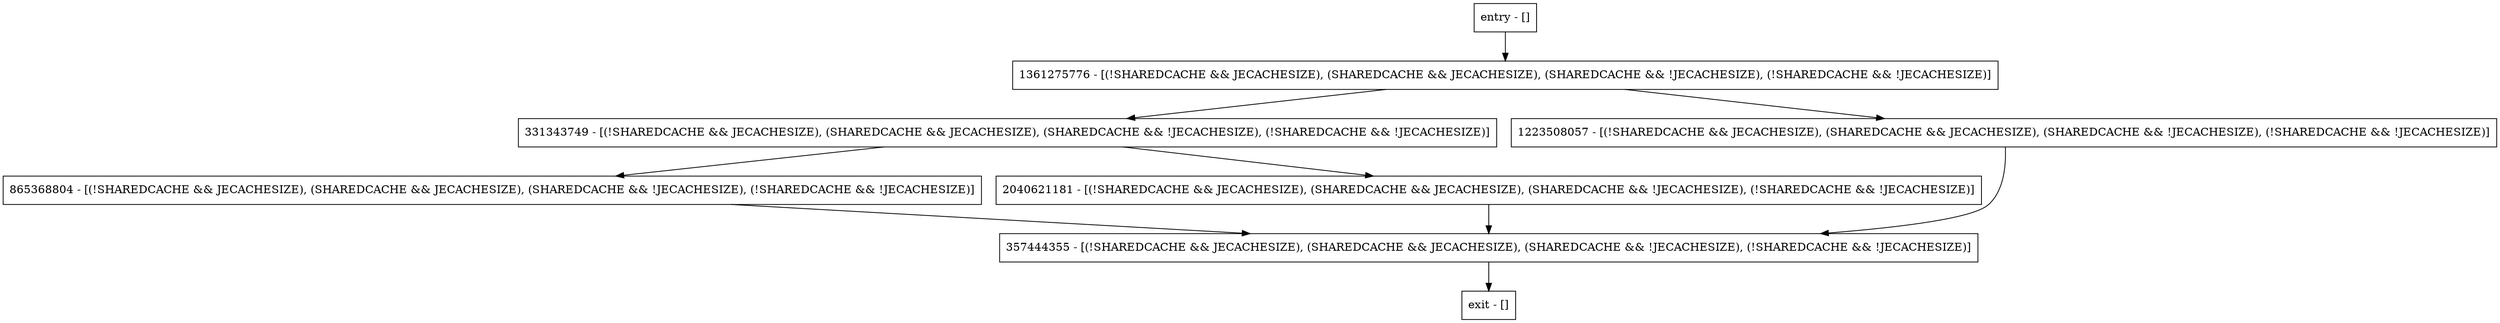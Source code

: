 digraph <init> {
node [shape=record];
1361275776 [label="1361275776 - [(!SHAREDCACHE && JECACHESIZE), (SHAREDCACHE && JECACHESIZE), (SHAREDCACHE && !JECACHESIZE), (!SHAREDCACHE && !JECACHESIZE)]"];
331343749 [label="331343749 - [(!SHAREDCACHE && JECACHESIZE), (SHAREDCACHE && JECACHESIZE), (SHAREDCACHE && !JECACHESIZE), (!SHAREDCACHE && !JECACHESIZE)]"];
entry [label="entry - []"];
exit [label="exit - []"];
865368804 [label="865368804 - [(!SHAREDCACHE && JECACHESIZE), (SHAREDCACHE && JECACHESIZE), (SHAREDCACHE && !JECACHESIZE), (!SHAREDCACHE && !JECACHESIZE)]"];
1223508057 [label="1223508057 - [(!SHAREDCACHE && JECACHESIZE), (SHAREDCACHE && JECACHESIZE), (SHAREDCACHE && !JECACHESIZE), (!SHAREDCACHE && !JECACHESIZE)]"];
357444355 [label="357444355 - [(!SHAREDCACHE && JECACHESIZE), (SHAREDCACHE && JECACHESIZE), (SHAREDCACHE && !JECACHESIZE), (!SHAREDCACHE && !JECACHESIZE)]"];
2040621181 [label="2040621181 - [(!SHAREDCACHE && JECACHESIZE), (SHAREDCACHE && JECACHESIZE), (SHAREDCACHE && !JECACHESIZE), (!SHAREDCACHE && !JECACHESIZE)]"];
entry;
exit;
1361275776 -> 331343749;
1361275776 -> 1223508057;
331343749 -> 865368804;
331343749 -> 2040621181;
entry -> 1361275776;
865368804 -> 357444355;
1223508057 -> 357444355;
357444355 -> exit;
2040621181 -> 357444355;
}

